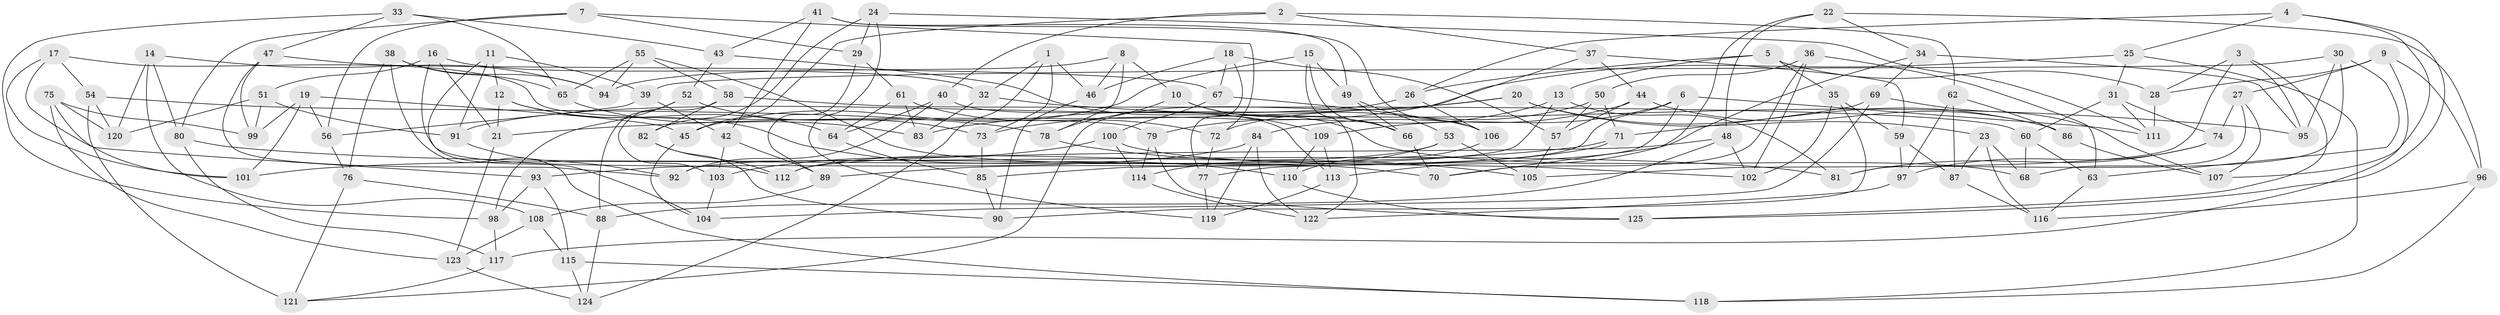 // coarse degree distribution, {6: 0.5641025641025641, 4: 0.38461538461538464, 5: 0.038461538461538464, 3: 0.01282051282051282}
// Generated by graph-tools (version 1.1) at 2025/42/03/06/25 10:42:25]
// undirected, 125 vertices, 250 edges
graph export_dot {
graph [start="1"]
  node [color=gray90,style=filled];
  1;
  2;
  3;
  4;
  5;
  6;
  7;
  8;
  9;
  10;
  11;
  12;
  13;
  14;
  15;
  16;
  17;
  18;
  19;
  20;
  21;
  22;
  23;
  24;
  25;
  26;
  27;
  28;
  29;
  30;
  31;
  32;
  33;
  34;
  35;
  36;
  37;
  38;
  39;
  40;
  41;
  42;
  43;
  44;
  45;
  46;
  47;
  48;
  49;
  50;
  51;
  52;
  53;
  54;
  55;
  56;
  57;
  58;
  59;
  60;
  61;
  62;
  63;
  64;
  65;
  66;
  67;
  68;
  69;
  70;
  71;
  72;
  73;
  74;
  75;
  76;
  77;
  78;
  79;
  80;
  81;
  82;
  83;
  84;
  85;
  86;
  87;
  88;
  89;
  90;
  91;
  92;
  93;
  94;
  95;
  96;
  97;
  98;
  99;
  100;
  101;
  102;
  103;
  104;
  105;
  106;
  107;
  108;
  109;
  110;
  111;
  112;
  113;
  114;
  115;
  116;
  117;
  118;
  119;
  120;
  121;
  122;
  123;
  124;
  125;
  1 -- 32;
  1 -- 124;
  1 -- 73;
  1 -- 46;
  2 -- 40;
  2 -- 62;
  2 -- 37;
  2 -- 45;
  3 -- 95;
  3 -- 105;
  3 -- 125;
  3 -- 28;
  4 -- 26;
  4 -- 107;
  4 -- 125;
  4 -- 25;
  5 -- 35;
  5 -- 26;
  5 -- 28;
  5 -- 13;
  6 -- 109;
  6 -- 111;
  6 -- 92;
  6 -- 77;
  7 -- 29;
  7 -- 56;
  7 -- 80;
  7 -- 72;
  8 -- 78;
  8 -- 46;
  8 -- 94;
  8 -- 10;
  9 -- 117;
  9 -- 27;
  9 -- 28;
  9 -- 96;
  10 -- 68;
  10 -- 78;
  10 -- 66;
  11 -- 104;
  11 -- 12;
  11 -- 91;
  11 -- 39;
  12 -- 110;
  12 -- 64;
  12 -- 21;
  13 -- 79;
  13 -- 81;
  13 -- 85;
  14 -- 108;
  14 -- 80;
  14 -- 94;
  14 -- 120;
  15 -- 66;
  15 -- 122;
  15 -- 49;
  15 -- 45;
  16 -- 51;
  16 -- 112;
  16 -- 32;
  16 -- 21;
  17 -- 79;
  17 -- 93;
  17 -- 101;
  17 -- 54;
  18 -- 46;
  18 -- 57;
  18 -- 77;
  18 -- 67;
  19 -- 99;
  19 -- 101;
  19 -- 45;
  19 -- 56;
  20 -- 83;
  20 -- 23;
  20 -- 21;
  20 -- 86;
  21 -- 123;
  22 -- 70;
  22 -- 96;
  22 -- 48;
  22 -- 34;
  23 -- 116;
  23 -- 87;
  23 -- 68;
  24 -- 82;
  24 -- 119;
  24 -- 29;
  24 -- 111;
  25 -- 118;
  25 -- 73;
  25 -- 31;
  26 -- 106;
  26 -- 91;
  27 -- 107;
  27 -- 74;
  27 -- 68;
  28 -- 111;
  29 -- 89;
  29 -- 61;
  30 -- 39;
  30 -- 81;
  30 -- 95;
  30 -- 63;
  31 -- 74;
  31 -- 60;
  31 -- 111;
  32 -- 95;
  32 -- 83;
  33 -- 65;
  33 -- 47;
  33 -- 98;
  33 -- 43;
  34 -- 69;
  34 -- 95;
  34 -- 113;
  35 -- 90;
  35 -- 59;
  35 -- 102;
  36 -- 50;
  36 -- 102;
  36 -- 70;
  36 -- 63;
  37 -- 44;
  37 -- 59;
  37 -- 121;
  38 -- 65;
  38 -- 76;
  38 -- 118;
  38 -- 94;
  39 -- 42;
  39 -- 56;
  40 -- 92;
  40 -- 113;
  40 -- 64;
  41 -- 106;
  41 -- 42;
  41 -- 49;
  41 -- 43;
  42 -- 89;
  42 -- 103;
  43 -- 109;
  43 -- 52;
  44 -- 57;
  44 -- 84;
  44 -- 86;
  45 -- 104;
  46 -- 90;
  47 -- 67;
  47 -- 99;
  47 -- 92;
  48 -- 88;
  48 -- 112;
  48 -- 102;
  49 -- 66;
  49 -- 53;
  50 -- 57;
  50 -- 71;
  50 -- 72;
  51 -- 99;
  51 -- 120;
  51 -- 91;
  52 -- 98;
  52 -- 88;
  52 -- 73;
  53 -- 114;
  53 -- 105;
  53 -- 112;
  54 -- 120;
  54 -- 121;
  54 -- 78;
  55 -- 94;
  55 -- 65;
  55 -- 58;
  55 -- 70;
  56 -- 76;
  57 -- 105;
  58 -- 60;
  58 -- 103;
  58 -- 82;
  59 -- 97;
  59 -- 87;
  60 -- 68;
  60 -- 63;
  61 -- 83;
  61 -- 72;
  61 -- 64;
  62 -- 86;
  62 -- 97;
  62 -- 87;
  63 -- 116;
  64 -- 85;
  65 -- 83;
  66 -- 70;
  67 -- 100;
  67 -- 106;
  69 -- 104;
  69 -- 71;
  69 -- 107;
  71 -- 101;
  71 -- 89;
  72 -- 77;
  73 -- 85;
  74 -- 81;
  74 -- 97;
  75 -- 123;
  75 -- 99;
  75 -- 101;
  75 -- 120;
  76 -- 88;
  76 -- 121;
  77 -- 119;
  78 -- 105;
  79 -- 125;
  79 -- 114;
  80 -- 81;
  80 -- 117;
  82 -- 90;
  82 -- 112;
  84 -- 93;
  84 -- 119;
  84 -- 122;
  85 -- 90;
  86 -- 107;
  87 -- 116;
  88 -- 124;
  89 -- 108;
  91 -- 92;
  93 -- 98;
  93 -- 115;
  96 -- 118;
  96 -- 116;
  97 -- 122;
  98 -- 117;
  100 -- 114;
  100 -- 103;
  100 -- 102;
  103 -- 104;
  106 -- 110;
  108 -- 115;
  108 -- 123;
  109 -- 113;
  109 -- 110;
  110 -- 125;
  113 -- 119;
  114 -- 122;
  115 -- 118;
  115 -- 124;
  117 -- 121;
  123 -- 124;
}
